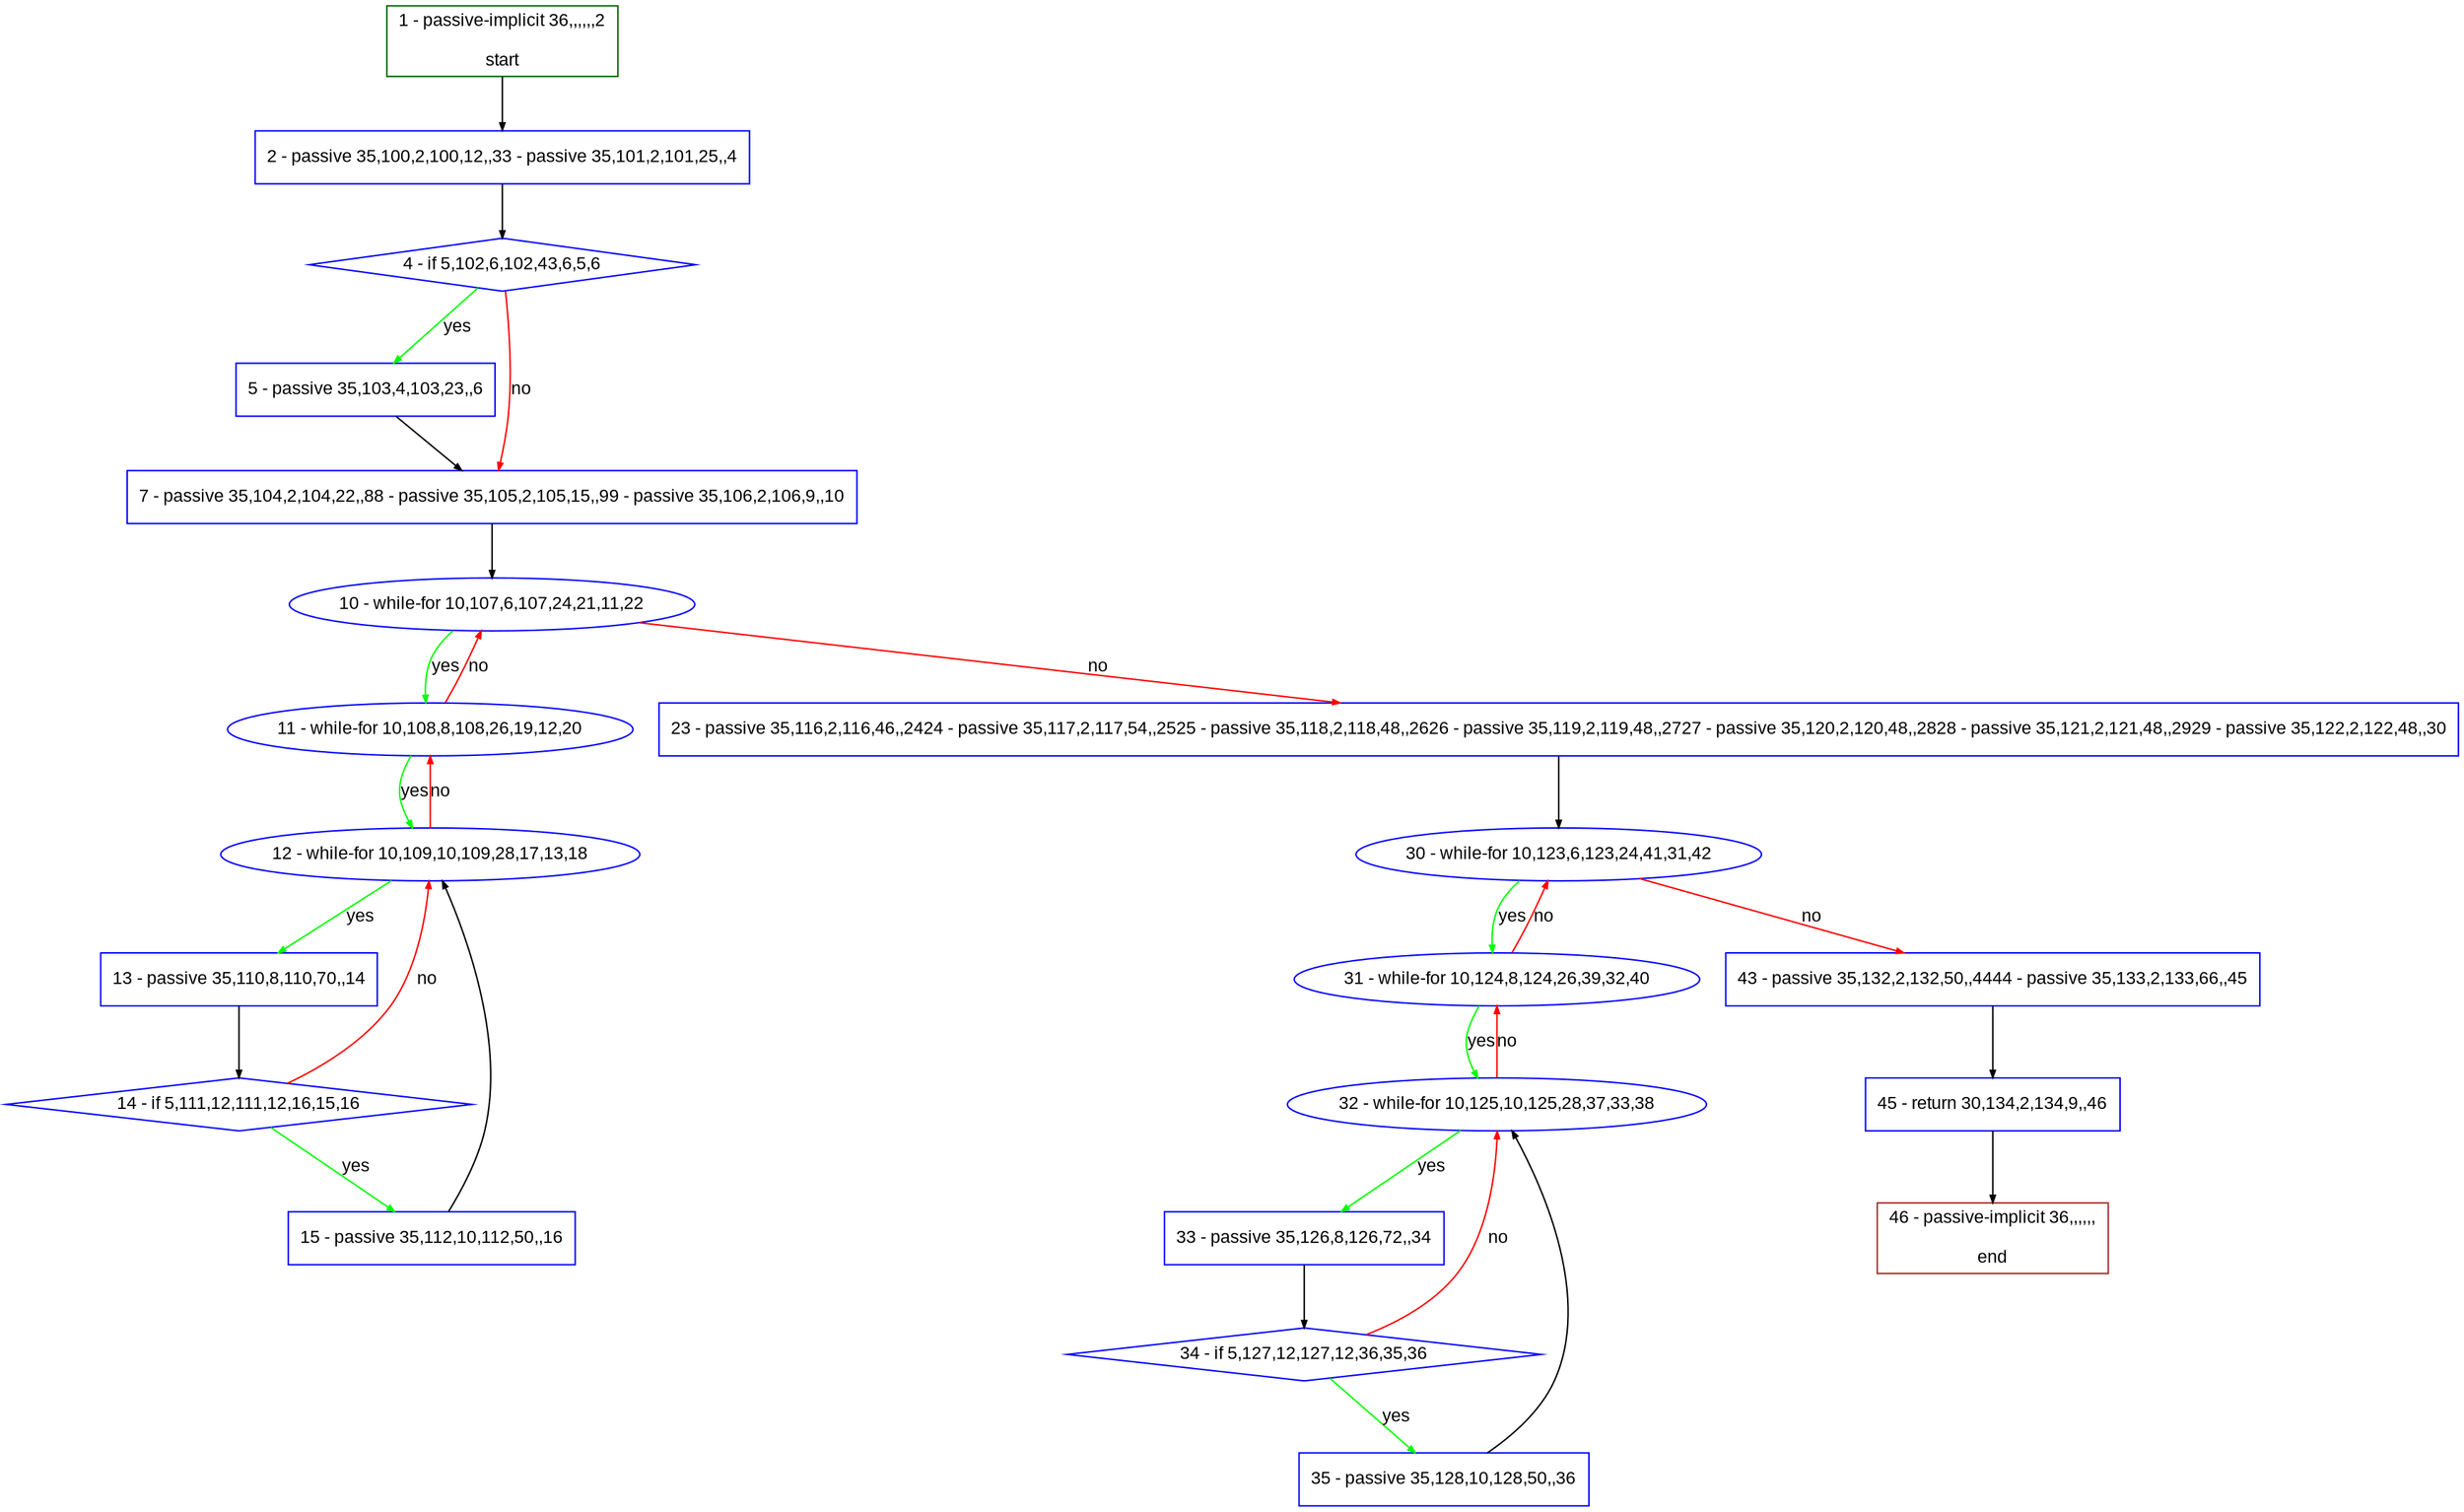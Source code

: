 digraph "" {
  graph [pack="true", label="", fontsize="12", packmode="clust", fontname="Arial", fillcolor="#FFFFCC", bgcolor="white", style="rounded,filled", compound="true"];
  node [node_initialized="no", label="", color="grey", fontsize="12", fillcolor="white", fontname="Arial", style="filled", shape="rectangle", compound="true", fixedsize="false"];
  edge [fontcolor="black", arrowhead="normal", arrowtail="none", arrowsize="0.5", ltail="", label="", color="black", fontsize="12", lhead="", fontname="Arial", dir="forward", compound="true"];
  __N1 [label="2 - passive 35,100,2,100,12,,33 - passive 35,101,2,101,25,,4", color="#0000ff", fillcolor="#ffffff", style="filled", shape="box"];
  __N2 [label="1 - passive-implicit 36,,,,,,2\n\nstart", color="#006400", fillcolor="#ffffff", style="filled", shape="box"];
  __N3 [label="4 - if 5,102,6,102,43,6,5,6", color="#0000ff", fillcolor="#ffffff", style="filled", shape="diamond"];
  __N4 [label="5 - passive 35,103,4,103,23,,6", color="#0000ff", fillcolor="#ffffff", style="filled", shape="box"];
  __N5 [label="7 - passive 35,104,2,104,22,,88 - passive 35,105,2,105,15,,99 - passive 35,106,2,106,9,,10", color="#0000ff", fillcolor="#ffffff", style="filled", shape="box"];
  __N6 [label="10 - while-for 10,107,6,107,24,21,11,22", color="#0000ff", fillcolor="#ffffff", style="filled", shape="oval"];
  __N7 [label="11 - while-for 10,108,8,108,26,19,12,20", color="#0000ff", fillcolor="#ffffff", style="filled", shape="oval"];
  __N8 [label="23 - passive 35,116,2,116,46,,2424 - passive 35,117,2,117,54,,2525 - passive 35,118,2,118,48,,2626 - passive 35,119,2,119,48,,2727 - passive 35,120,2,120,48,,2828 - passive 35,121,2,121,48,,2929 - passive 35,122,2,122,48,,30", color="#0000ff", fillcolor="#ffffff", style="filled", shape="box"];
  __N9 [label="12 - while-for 10,109,10,109,28,17,13,18", color="#0000ff", fillcolor="#ffffff", style="filled", shape="oval"];
  __N10 [label="13 - passive 35,110,8,110,70,,14", color="#0000ff", fillcolor="#ffffff", style="filled", shape="box"];
  __N11 [label="14 - if 5,111,12,111,12,16,15,16", color="#0000ff", fillcolor="#ffffff", style="filled", shape="diamond"];
  __N12 [label="15 - passive 35,112,10,112,50,,16", color="#0000ff", fillcolor="#ffffff", style="filled", shape="box"];
  __N13 [label="30 - while-for 10,123,6,123,24,41,31,42", color="#0000ff", fillcolor="#ffffff", style="filled", shape="oval"];
  __N14 [label="31 - while-for 10,124,8,124,26,39,32,40", color="#0000ff", fillcolor="#ffffff", style="filled", shape="oval"];
  __N15 [label="43 - passive 35,132,2,132,50,,4444 - passive 35,133,2,133,66,,45", color="#0000ff", fillcolor="#ffffff", style="filled", shape="box"];
  __N16 [label="32 - while-for 10,125,10,125,28,37,33,38", color="#0000ff", fillcolor="#ffffff", style="filled", shape="oval"];
  __N17 [label="33 - passive 35,126,8,126,72,,34", color="#0000ff", fillcolor="#ffffff", style="filled", shape="box"];
  __N18 [label="34 - if 5,127,12,127,12,36,35,36", color="#0000ff", fillcolor="#ffffff", style="filled", shape="diamond"];
  __N19 [label="35 - passive 35,128,10,128,50,,36", color="#0000ff", fillcolor="#ffffff", style="filled", shape="box"];
  __N20 [label="45 - return 30,134,2,134,9,,46", color="#0000ff", fillcolor="#ffffff", style="filled", shape="box"];
  __N21 [label="46 - passive-implicit 36,,,,,,\n\nend", color="#a52a2a", fillcolor="#ffffff", style="filled", shape="box"];
  __N2 -> __N1 [arrowhead="normal", arrowtail="none", color="#000000", label="", dir="forward"];
  __N1 -> __N3 [arrowhead="normal", arrowtail="none", color="#000000", label="", dir="forward"];
  __N3 -> __N4 [arrowhead="normal", arrowtail="none", color="#00ff00", label="yes", dir="forward"];
  __N3 -> __N5 [arrowhead="normal", arrowtail="none", color="#ff0000", label="no", dir="forward"];
  __N4 -> __N5 [arrowhead="normal", arrowtail="none", color="#000000", label="", dir="forward"];
  __N5 -> __N6 [arrowhead="normal", arrowtail="none", color="#000000", label="", dir="forward"];
  __N6 -> __N7 [arrowhead="normal", arrowtail="none", color="#00ff00", label="yes", dir="forward"];
  __N7 -> __N6 [arrowhead="normal", arrowtail="none", color="#ff0000", label="no", dir="forward"];
  __N6 -> __N8 [arrowhead="normal", arrowtail="none", color="#ff0000", label="no", dir="forward"];
  __N7 -> __N9 [arrowhead="normal", arrowtail="none", color="#00ff00", label="yes", dir="forward"];
  __N9 -> __N7 [arrowhead="normal", arrowtail="none", color="#ff0000", label="no", dir="forward"];
  __N9 -> __N10 [arrowhead="normal", arrowtail="none", color="#00ff00", label="yes", dir="forward"];
  __N10 -> __N11 [arrowhead="normal", arrowtail="none", color="#000000", label="", dir="forward"];
  __N11 -> __N9 [arrowhead="normal", arrowtail="none", color="#ff0000", label="no", dir="forward"];
  __N11 -> __N12 [arrowhead="normal", arrowtail="none", color="#00ff00", label="yes", dir="forward"];
  __N12 -> __N9 [arrowhead="normal", arrowtail="none", color="#000000", label="", dir="forward"];
  __N8 -> __N13 [arrowhead="normal", arrowtail="none", color="#000000", label="", dir="forward"];
  __N13 -> __N14 [arrowhead="normal", arrowtail="none", color="#00ff00", label="yes", dir="forward"];
  __N14 -> __N13 [arrowhead="normal", arrowtail="none", color="#ff0000", label="no", dir="forward"];
  __N13 -> __N15 [arrowhead="normal", arrowtail="none", color="#ff0000", label="no", dir="forward"];
  __N14 -> __N16 [arrowhead="normal", arrowtail="none", color="#00ff00", label="yes", dir="forward"];
  __N16 -> __N14 [arrowhead="normal", arrowtail="none", color="#ff0000", label="no", dir="forward"];
  __N16 -> __N17 [arrowhead="normal", arrowtail="none", color="#00ff00", label="yes", dir="forward"];
  __N17 -> __N18 [arrowhead="normal", arrowtail="none", color="#000000", label="", dir="forward"];
  __N18 -> __N16 [arrowhead="normal", arrowtail="none", color="#ff0000", label="no", dir="forward"];
  __N18 -> __N19 [arrowhead="normal", arrowtail="none", color="#00ff00", label="yes", dir="forward"];
  __N19 -> __N16 [arrowhead="normal", arrowtail="none", color="#000000", label="", dir="forward"];
  __N15 -> __N20 [arrowhead="normal", arrowtail="none", color="#000000", label="", dir="forward"];
  __N20 -> __N21 [arrowhead="normal", arrowtail="none", color="#000000", label="", dir="forward"];
}
